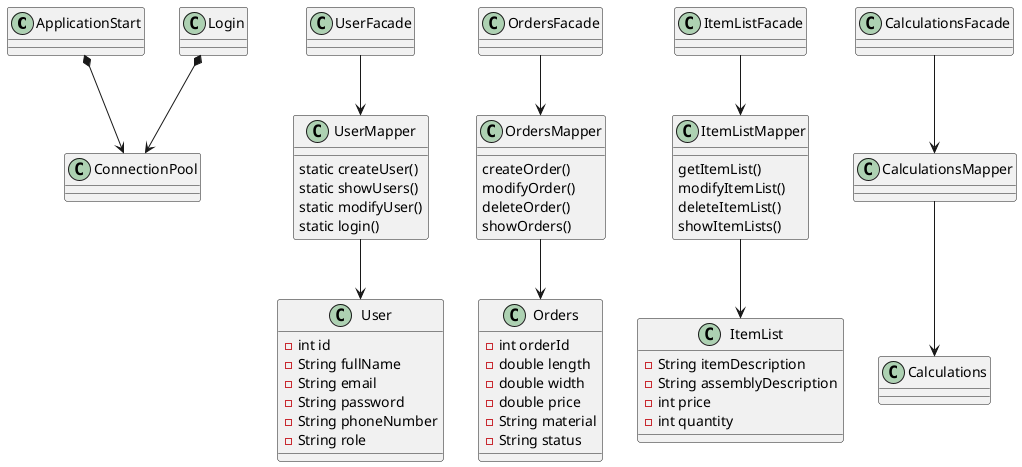 @startuml
'https://plantuml.com/class-diagram
class ApplicationStart
class ConnectionPool
class Login

ApplicationStart *--> ConnectionPool
Login *--> ConnectionPool

class User
{
    -int id
    -String fullName
    -String email
    -String password
    -String phoneNumber
    -String role
}
class UserMapper
{
    static createUser()
    static showUsers()
    static modifyUser()
    static login()
}
class UserFacade

class Orders
{
    -int orderId
    -double length
    -double width
    -double price
    -String material
    -String status
}
class OrdersMapper
{
    createOrder()
    modifyOrder()
    deleteOrder()
    showOrders()
}
class OrdersFacade

class ItemList
{
    -String itemDescription
    -String assemblyDescription
    -int price
    -int quantity

}
class ItemListMapper
{
    getItemList()
    modifyItemList()
    deleteItemList()
    showItemLists()
}
class ItemListFacade

class Calculations
{

}
class CalculationsMapper
class CalculationsFacade

UserFacade --> UserMapper
UserMapper --> User

OrdersFacade --> OrdersMapper
OrdersMapper --> Orders

ItemListFacade --> ItemListMapper
ItemListMapper --> ItemList

CalculationsFacade --> CalculationsMapper
CalculationsMapper --> Calculations

@enduml

